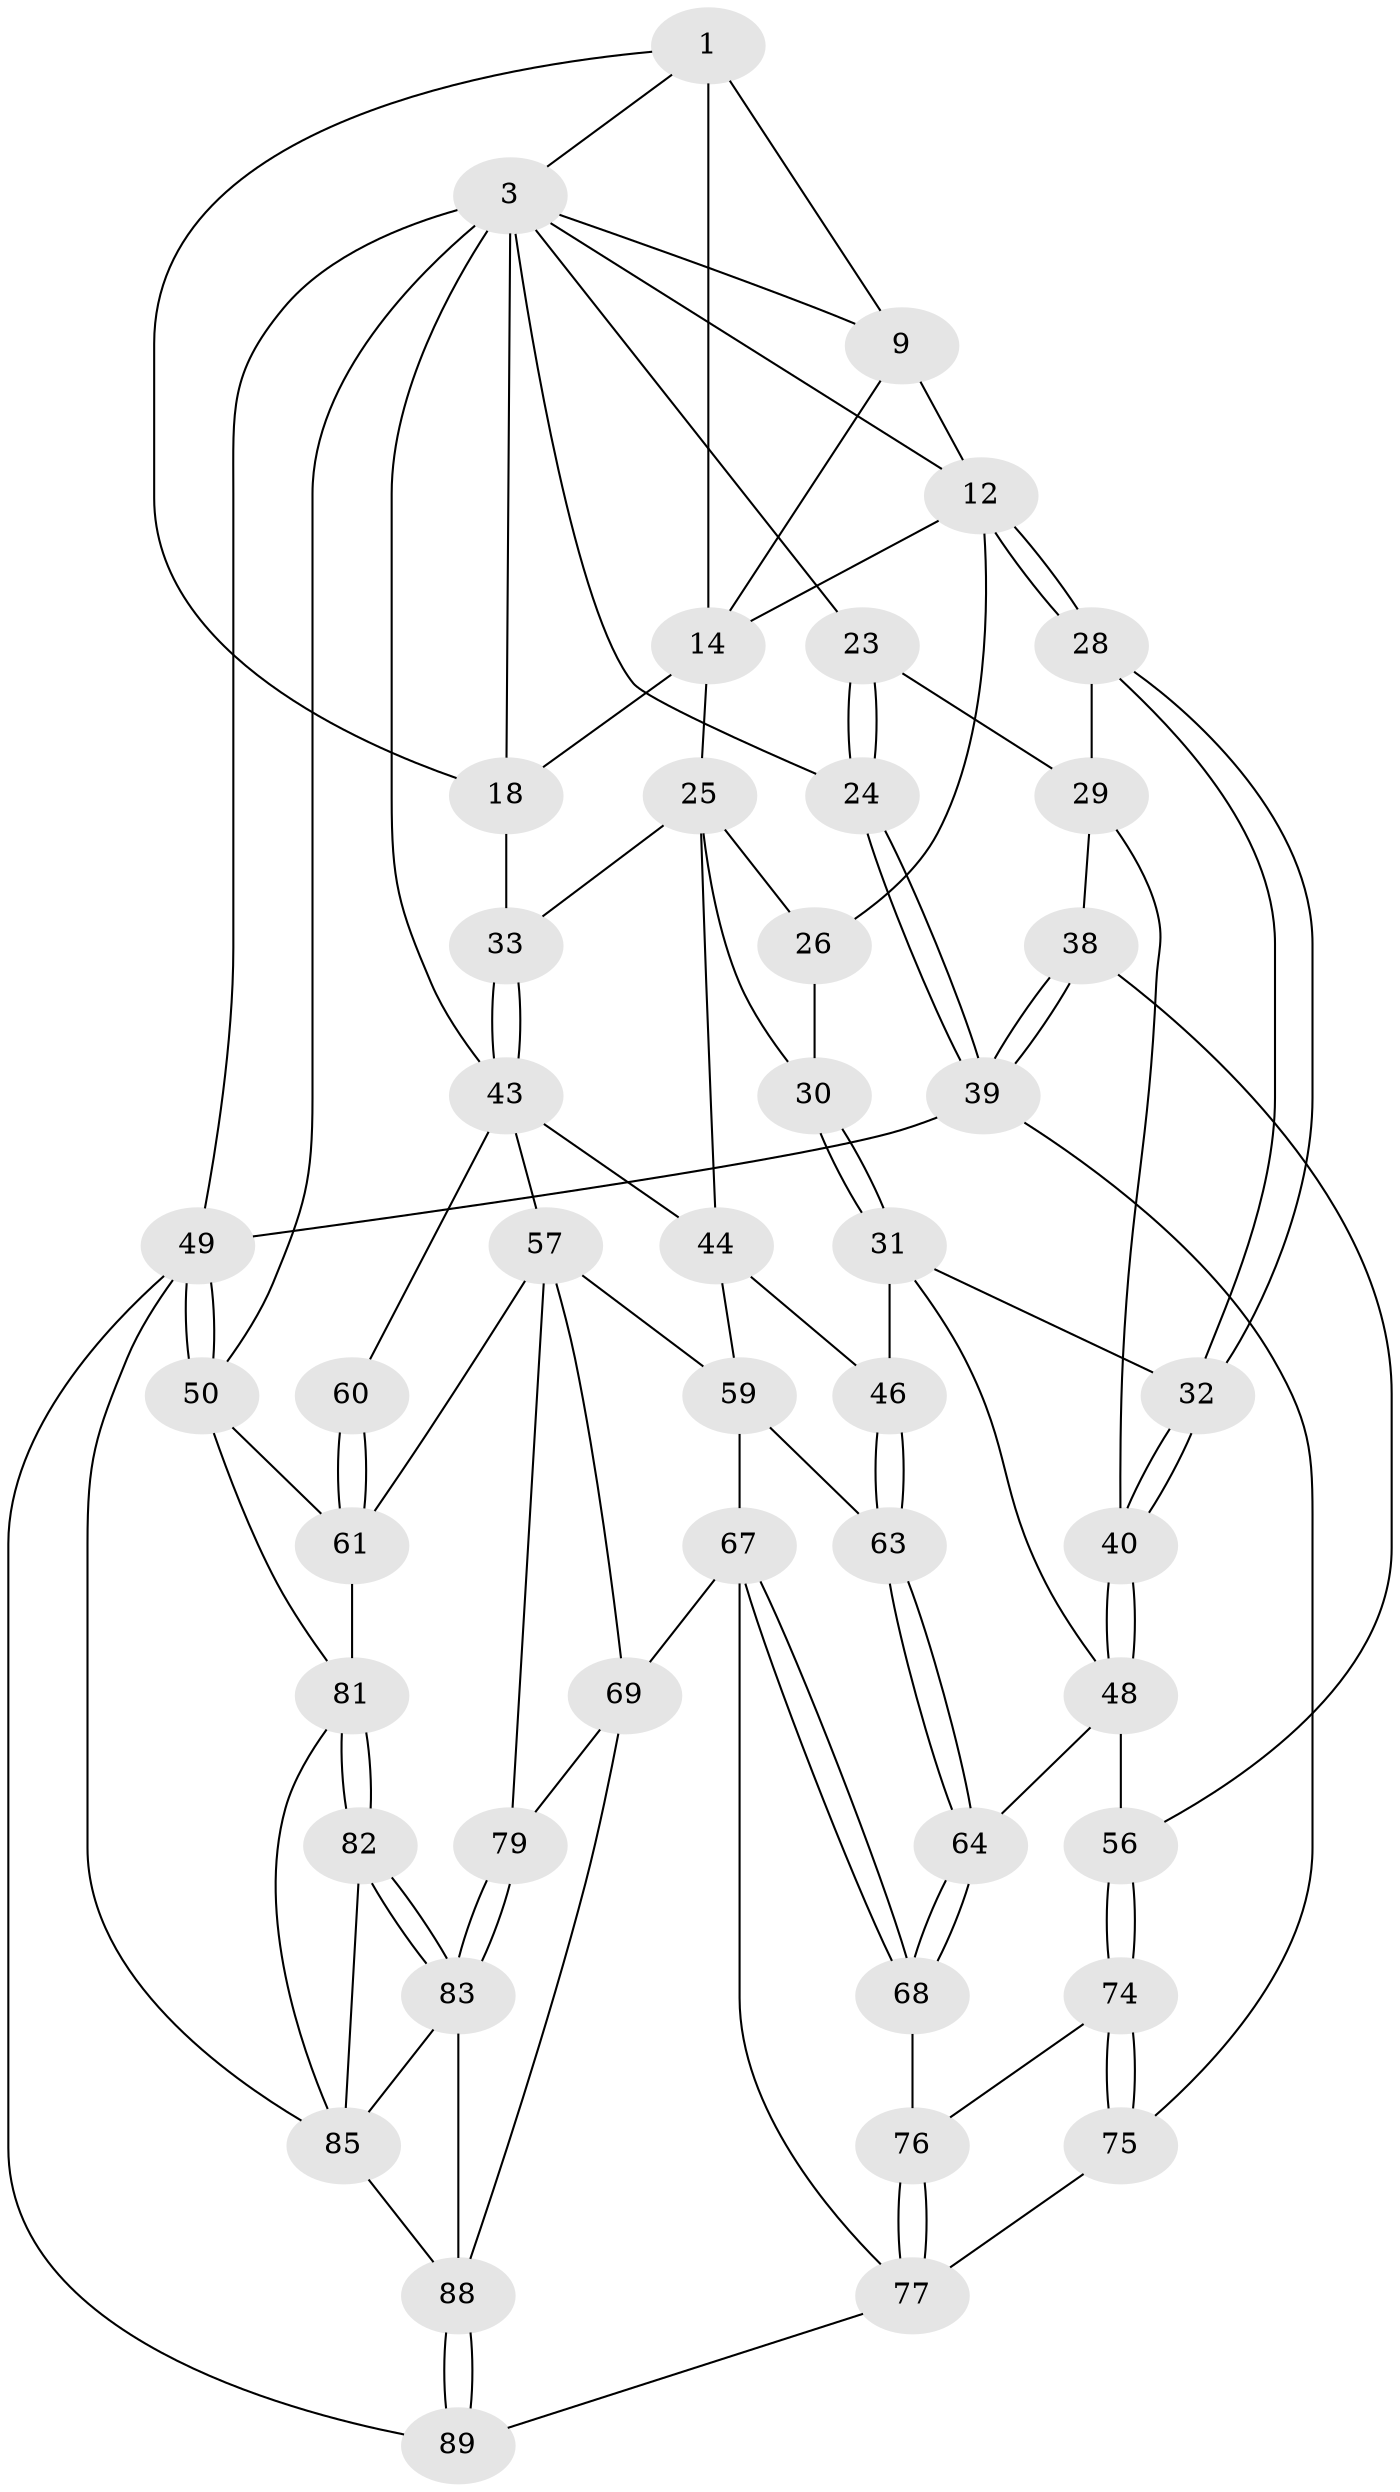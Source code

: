 // original degree distribution, {3: 0.021739130434782608, 5: 0.5217391304347826, 4: 0.2391304347826087, 6: 0.21739130434782608}
// Generated by graph-tools (version 1.1) at 2025/17/03/09/25 04:17:19]
// undirected, 46 vertices, 109 edges
graph export_dot {
graph [start="1"]
  node [color=gray90,style=filled];
  1 [pos="+0.42217200075927075+0",super="+2+8"];
  3 [pos="+1+0",super="+21+4"];
  9 [pos="+0.42829915564919113+0.06737332360470166",super="+10"];
  12 [pos="+0.17104637951315269+0.07848257619057299",super="+13"];
  14 [pos="+0.5157903566471994+0.051115032489883104",super="+16"];
  18 [pos="+0.6046703211928994+0.15525203381161207",super="+22"];
  23 [pos="+0.007043725475904258+0.20290361366395512"];
  24 [pos="+0+0.24403351034723697"];
  25 [pos="+0.4683353636755314+0.18002344502484377",super="+34"];
  26 [pos="+0.46231484937795847+0.18272825124366843",super="+27"];
  28 [pos="+0.1626640625126428+0.19593866570405552"];
  29 [pos="+0.08012581281385439+0.21728204756773412",super="+37"];
  30 [pos="+0.3173383774537981+0.28472883546746974",super="+35"];
  31 [pos="+0.2861710885589264+0.3059078851616125",super="+47"];
  32 [pos="+0.22716366903247787+0.28087101094417904"];
  33 [pos="+0.6425492688930311+0.29130789709865434"];
  38 [pos="+0.02143243560521419+0.4022716576020976"];
  39 [pos="+0+0.4294182103977786",super="+72"];
  40 [pos="+0.0605208657270218+0.3934965862571692"];
  43 [pos="+0.8316840877651018+0.36719548928630924",super="+52"];
  44 [pos="+0.5415749090845344+0.4146134833975205",super="+45"];
  46 [pos="+0.38993569879188145+0.4648919313569306"];
  48 [pos="+0.2171718180232932+0.4934922240835954",super="+55"];
  49 [pos="+1+1",super="+73"];
  50 [pos="+1+0.7685632462774268",super="+51"];
  56 [pos="+0.1348617602100649+0.577190713996211"];
  57 [pos="+0.5869576730385617+0.6133428873979224",super="+62+58"];
  59 [pos="+0.4348272095297334+0.5858377558876263",super="+65"];
  60 [pos="+0.7042091520369619+0.6289886208435683"];
  61 [pos="+0.6986588353975469+0.6489700314031372",super="+66"];
  63 [pos="+0.3312503139161812+0.5611720671037204"];
  64 [pos="+0.2540970718396653+0.5835863206198441"];
  67 [pos="+0.3014812486750147+0.700552760048422",super="+71"];
  68 [pos="+0.27383597707744856+0.642855658775314"];
  69 [pos="+0.45409666381587116+0.7312066660392226",super="+70+80"];
  74 [pos="+0.0951040028469843+0.6174867706793918"];
  75 [pos="+0.04779461508649538+0.6415409158316868"];
  76 [pos="+0.15820270109176945+0.6594281260219685"];
  77 [pos="+0.25960964159782945+0.7747600344524865",super="+78"];
  79 [pos="+0.6020166707966093+0.8589135764479227"];
  81 [pos="+0.7833841453731794+0.7107900958562168",super="+84"];
  82 [pos="+0.7653127760525611+0.833611548478573"];
  83 [pos="+0.6139808934867103+0.8736807344853909",super="+90"];
  85 [pos="+0.8382067332677436+0.8676202769323274",super="+91+86"];
  88 [pos="+0.3022338626199942+1",super="+92"];
  89 [pos="+0.055128455313622725+1"];
  1 -- 18;
  1 -- 3;
  1 -- 14 [weight=2];
  1 -- 9;
  3 -- 18;
  3 -- 9;
  3 -- 43;
  3 -- 12;
  3 -- 49 [weight=2];
  3 -- 50;
  3 -- 23;
  3 -- 24;
  9 -- 12;
  9 -- 14;
  12 -- 28;
  12 -- 28;
  12 -- 26;
  12 -- 14;
  14 -- 18;
  14 -- 25;
  18 -- 33;
  23 -- 24;
  23 -- 24;
  23 -- 29;
  24 -- 39;
  24 -- 39;
  25 -- 26;
  25 -- 44;
  25 -- 30;
  25 -- 33;
  26 -- 30 [weight=2];
  28 -- 29;
  28 -- 32;
  28 -- 32;
  29 -- 40;
  29 -- 38;
  30 -- 31;
  30 -- 31;
  31 -- 32;
  31 -- 48;
  31 -- 46;
  32 -- 40;
  32 -- 40;
  33 -- 43;
  33 -- 43;
  38 -- 39;
  38 -- 39;
  38 -- 56;
  39 -- 75;
  39 -- 49;
  40 -- 48;
  40 -- 48;
  43 -- 57;
  43 -- 44;
  43 -- 60 [weight=2];
  44 -- 59;
  44 -- 46;
  46 -- 63;
  46 -- 63;
  48 -- 56;
  48 -- 64;
  49 -- 50;
  49 -- 50;
  49 -- 85;
  49 -- 89;
  50 -- 81;
  50 -- 61;
  56 -- 74;
  56 -- 74;
  57 -- 61;
  57 -- 79;
  57 -- 59;
  57 -- 69;
  59 -- 67;
  59 -- 63;
  60 -- 61;
  60 -- 61;
  61 -- 81;
  63 -- 64;
  63 -- 64;
  64 -- 68;
  64 -- 68;
  67 -- 68;
  67 -- 68;
  67 -- 77;
  67 -- 69;
  68 -- 76;
  69 -- 88;
  69 -- 79;
  74 -- 75;
  74 -- 75;
  74 -- 76;
  75 -- 77;
  76 -- 77;
  76 -- 77;
  77 -- 89;
  79 -- 83;
  79 -- 83;
  81 -- 82;
  81 -- 82;
  81 -- 85;
  82 -- 83;
  82 -- 83;
  82 -- 85;
  83 -- 88;
  83 -- 85;
  85 -- 88;
  88 -- 89;
  88 -- 89;
}

